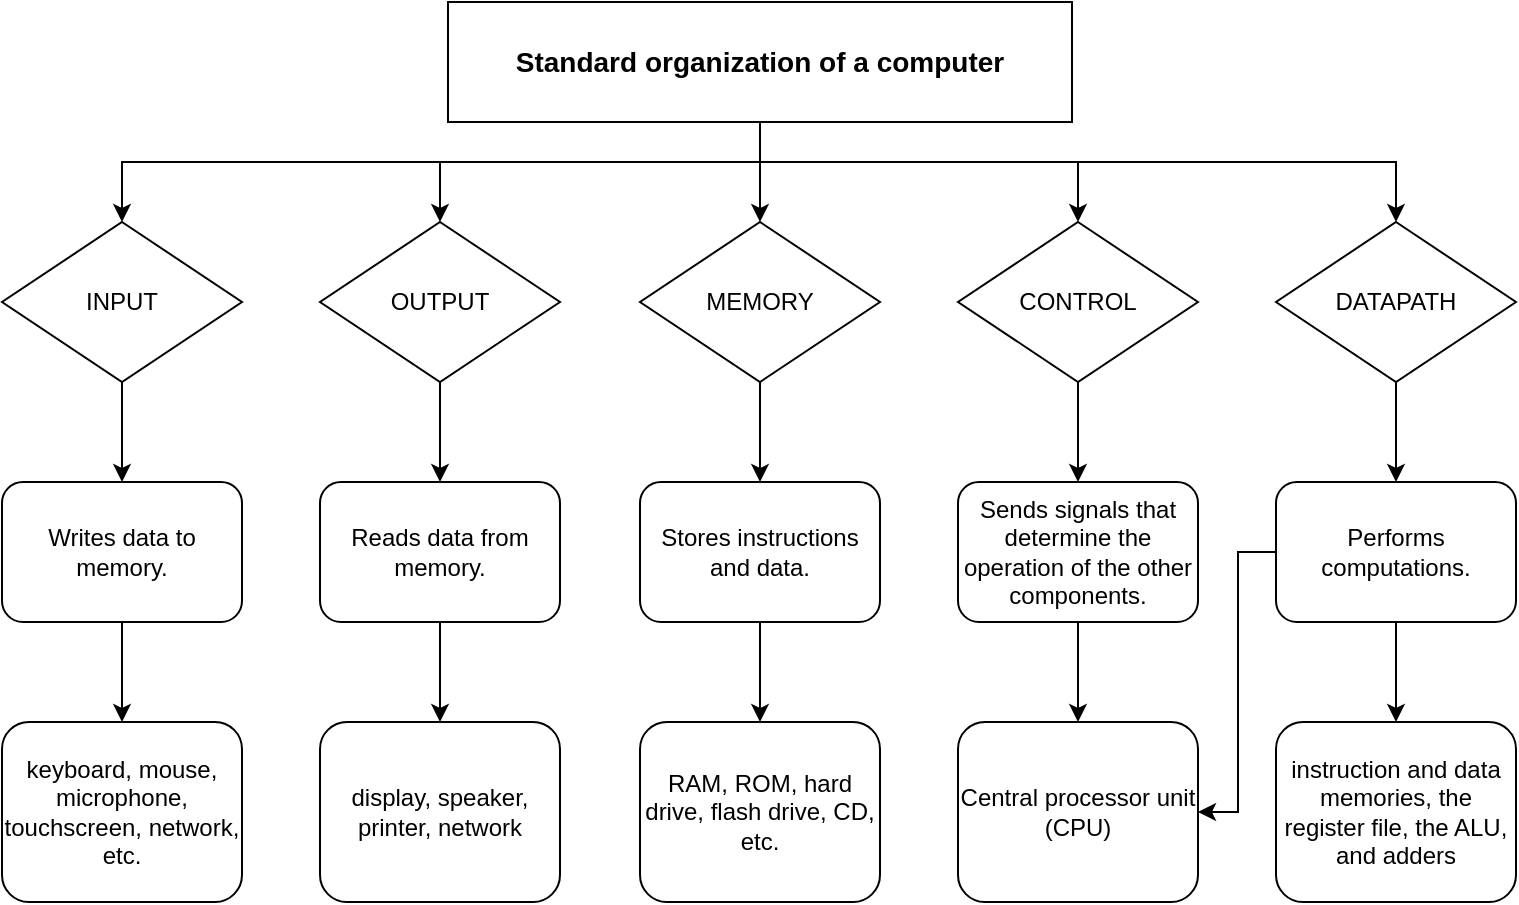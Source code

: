 <mxfile version="15.3.1" type="github">
  <diagram id="C5RBs43oDa-KdzZeNtuy" name="Page-1">
    <mxGraphModel dx="677" dy="363" grid="1" gridSize="10" guides="1" tooltips="1" connect="1" arrows="1" fold="1" page="1" pageScale="1" pageWidth="850" pageHeight="1100" math="0" shadow="0">
      <root>
        <mxCell id="WIyWlLk6GJQsqaUBKTNV-0" />
        <mxCell id="WIyWlLk6GJQsqaUBKTNV-1" parent="WIyWlLk6GJQsqaUBKTNV-0" />
        <mxCell id="hCm99WgUAfopnlmtq_tb-23" style="edgeStyle=orthogonalEdgeStyle;rounded=0;orthogonalLoop=1;jettySize=auto;html=1;exitX=0.5;exitY=1;exitDx=0;exitDy=0;entryX=0.5;entryY=0;entryDx=0;entryDy=0;" parent="WIyWlLk6GJQsqaUBKTNV-1" source="hCm99WgUAfopnlmtq_tb-16" target="WIyWlLk6GJQsqaUBKTNV-3" edge="1">
          <mxGeometry relative="1" as="geometry" />
        </mxCell>
        <mxCell id="hCm99WgUAfopnlmtq_tb-16" value="INPUT" style="rhombus;whiteSpace=wrap;html=1;" parent="WIyWlLk6GJQsqaUBKTNV-1" vertex="1">
          <mxGeometry x="35" y="160" width="120" height="80" as="geometry" />
        </mxCell>
        <mxCell id="hCm99WgUAfopnlmtq_tb-25" style="edgeStyle=orthogonalEdgeStyle;rounded=0;orthogonalLoop=1;jettySize=auto;html=1;exitX=0.5;exitY=1;exitDx=0;exitDy=0;entryX=0.5;entryY=0;entryDx=0;entryDy=0;" parent="WIyWlLk6GJQsqaUBKTNV-1" source="hCm99WgUAfopnlmtq_tb-17" target="hCm99WgUAfopnlmtq_tb-1" edge="1">
          <mxGeometry relative="1" as="geometry" />
        </mxCell>
        <mxCell id="hCm99WgUAfopnlmtq_tb-17" value="MEMORY" style="rhombus;whiteSpace=wrap;html=1;" parent="WIyWlLk6GJQsqaUBKTNV-1" vertex="1">
          <mxGeometry x="354" y="160" width="120" height="80" as="geometry" />
        </mxCell>
        <mxCell id="hCm99WgUAfopnlmtq_tb-26" style="edgeStyle=orthogonalEdgeStyle;rounded=0;orthogonalLoop=1;jettySize=auto;html=1;exitX=0.5;exitY=1;exitDx=0;exitDy=0;entryX=0.5;entryY=0;entryDx=0;entryDy=0;" parent="WIyWlLk6GJQsqaUBKTNV-1" source="hCm99WgUAfopnlmtq_tb-18" target="hCm99WgUAfopnlmtq_tb-2" edge="1">
          <mxGeometry relative="1" as="geometry" />
        </mxCell>
        <mxCell id="hCm99WgUAfopnlmtq_tb-18" value="CONTROL" style="rhombus;whiteSpace=wrap;html=1;" parent="WIyWlLk6GJQsqaUBKTNV-1" vertex="1">
          <mxGeometry x="513" y="160" width="120" height="80" as="geometry" />
        </mxCell>
        <mxCell id="hCm99WgUAfopnlmtq_tb-27" style="edgeStyle=orthogonalEdgeStyle;rounded=0;orthogonalLoop=1;jettySize=auto;html=1;exitX=0.5;exitY=1;exitDx=0;exitDy=0;entryX=0.5;entryY=0;entryDx=0;entryDy=0;" parent="WIyWlLk6GJQsqaUBKTNV-1" source="hCm99WgUAfopnlmtq_tb-19" target="hCm99WgUAfopnlmtq_tb-3" edge="1">
          <mxGeometry relative="1" as="geometry" />
        </mxCell>
        <mxCell id="hCm99WgUAfopnlmtq_tb-19" value="DATAPATH" style="rhombus;whiteSpace=wrap;html=1;" parent="WIyWlLk6GJQsqaUBKTNV-1" vertex="1">
          <mxGeometry x="672" y="160" width="120" height="80" as="geometry" />
        </mxCell>
        <mxCell id="hCm99WgUAfopnlmtq_tb-24" style="edgeStyle=orthogonalEdgeStyle;rounded=0;orthogonalLoop=1;jettySize=auto;html=1;exitX=0.5;exitY=1;exitDx=0;exitDy=0;entryX=0.5;entryY=0;entryDx=0;entryDy=0;" parent="WIyWlLk6GJQsqaUBKTNV-1" source="hCm99WgUAfopnlmtq_tb-20" target="hCm99WgUAfopnlmtq_tb-0" edge="1">
          <mxGeometry relative="1" as="geometry" />
        </mxCell>
        <mxCell id="hCm99WgUAfopnlmtq_tb-20" value="OUTPUT" style="rhombus;whiteSpace=wrap;html=1;" parent="WIyWlLk6GJQsqaUBKTNV-1" vertex="1">
          <mxGeometry x="194" y="160" width="120" height="80" as="geometry" />
        </mxCell>
        <mxCell id="v6gNGYDxngTUs0lpZXJV-9" style="edgeStyle=orthogonalEdgeStyle;rounded=0;orthogonalLoop=1;jettySize=auto;html=1;entryX=0.5;entryY=0;entryDx=0;entryDy=0;" parent="WIyWlLk6GJQsqaUBKTNV-1" source="WIyWlLk6GJQsqaUBKTNV-3" target="hCm99WgUAfopnlmtq_tb-28" edge="1">
          <mxGeometry relative="1" as="geometry" />
        </mxCell>
        <mxCell id="WIyWlLk6GJQsqaUBKTNV-3" value="Writes data to memory." style="rounded=1;whiteSpace=wrap;html=1;fontSize=12;glass=0;strokeWidth=1;shadow=0;" parent="WIyWlLk6GJQsqaUBKTNV-1" vertex="1">
          <mxGeometry x="35" y="290" width="120" height="70" as="geometry" />
        </mxCell>
        <mxCell id="v6gNGYDxngTUs0lpZXJV-10" style="edgeStyle=orthogonalEdgeStyle;rounded=0;orthogonalLoop=1;jettySize=auto;html=1;entryX=0.5;entryY=0;entryDx=0;entryDy=0;" parent="WIyWlLk6GJQsqaUBKTNV-1" source="hCm99WgUAfopnlmtq_tb-0" target="hCm99WgUAfopnlmtq_tb-29" edge="1">
          <mxGeometry relative="1" as="geometry" />
        </mxCell>
        <mxCell id="hCm99WgUAfopnlmtq_tb-0" value="Reads data from memory." style="rounded=1;whiteSpace=wrap;html=1;fontSize=12;glass=0;strokeWidth=1;shadow=0;" parent="WIyWlLk6GJQsqaUBKTNV-1" vertex="1">
          <mxGeometry x="194" y="290" width="120" height="70" as="geometry" />
        </mxCell>
        <mxCell id="v6gNGYDxngTUs0lpZXJV-11" style="edgeStyle=orthogonalEdgeStyle;rounded=0;orthogonalLoop=1;jettySize=auto;html=1;entryX=0.5;entryY=0;entryDx=0;entryDy=0;" parent="WIyWlLk6GJQsqaUBKTNV-1" source="hCm99WgUAfopnlmtq_tb-1" target="hCm99WgUAfopnlmtq_tb-30" edge="1">
          <mxGeometry relative="1" as="geometry" />
        </mxCell>
        <mxCell id="hCm99WgUAfopnlmtq_tb-1" value="Stores instructions and data." style="rounded=1;whiteSpace=wrap;html=1;fontSize=12;glass=0;strokeWidth=1;shadow=0;" parent="WIyWlLk6GJQsqaUBKTNV-1" vertex="1">
          <mxGeometry x="354" y="290" width="120" height="70" as="geometry" />
        </mxCell>
        <mxCell id="v6gNGYDxngTUs0lpZXJV-12" style="edgeStyle=orthogonalEdgeStyle;rounded=0;orthogonalLoop=1;jettySize=auto;html=1;entryX=0.5;entryY=0;entryDx=0;entryDy=0;" parent="WIyWlLk6GJQsqaUBKTNV-1" source="hCm99WgUAfopnlmtq_tb-2" target="hCm99WgUAfopnlmtq_tb-31" edge="1">
          <mxGeometry relative="1" as="geometry" />
        </mxCell>
        <mxCell id="hCm99WgUAfopnlmtq_tb-2" value="Sends signals that determine the operation of the other components." style="rounded=1;whiteSpace=wrap;html=1;fontSize=12;glass=0;strokeWidth=1;shadow=0;" parent="WIyWlLk6GJQsqaUBKTNV-1" vertex="1">
          <mxGeometry x="513" y="290" width="120" height="70" as="geometry" />
        </mxCell>
        <mxCell id="v6gNGYDxngTUs0lpZXJV-13" style="edgeStyle=orthogonalEdgeStyle;rounded=0;orthogonalLoop=1;jettySize=auto;html=1;entryX=0.5;entryY=0;entryDx=0;entryDy=0;" parent="WIyWlLk6GJQsqaUBKTNV-1" source="hCm99WgUAfopnlmtq_tb-3" target="hCm99WgUAfopnlmtq_tb-32" edge="1">
          <mxGeometry relative="1" as="geometry" />
        </mxCell>
        <mxCell id="XzDPI92OINL9BNcMwDfH-0" style="edgeStyle=orthogonalEdgeStyle;rounded=0;orthogonalLoop=1;jettySize=auto;html=1;entryX=1;entryY=0.5;entryDx=0;entryDy=0;" parent="WIyWlLk6GJQsqaUBKTNV-1" source="hCm99WgUAfopnlmtq_tb-3" target="hCm99WgUAfopnlmtq_tb-31" edge="1">
          <mxGeometry relative="1" as="geometry">
            <Array as="points">
              <mxPoint x="653" y="325" />
              <mxPoint x="653" y="455" />
            </Array>
          </mxGeometry>
        </mxCell>
        <mxCell id="hCm99WgUAfopnlmtq_tb-3" value="Performs computations." style="rounded=1;whiteSpace=wrap;html=1;fontSize=12;glass=0;strokeWidth=1;shadow=0;" parent="WIyWlLk6GJQsqaUBKTNV-1" vertex="1">
          <mxGeometry x="672" y="290" width="120" height="70" as="geometry" />
        </mxCell>
        <mxCell id="hCm99WgUAfopnlmtq_tb-34" value="&lt;font style=&quot;font-size: 14px&quot;&gt;&lt;b&gt;Standard organization of a computer&lt;/b&gt;&lt;/font&gt;" style="rounded=0;whiteSpace=wrap;html=1;" parent="WIyWlLk6GJQsqaUBKTNV-1" vertex="1">
          <mxGeometry x="258" y="50" width="312" height="60" as="geometry" />
        </mxCell>
        <mxCell id="v6gNGYDxngTUs0lpZXJV-8" value="" style="group" parent="WIyWlLk6GJQsqaUBKTNV-1" vertex="1" connectable="0">
          <mxGeometry x="95" y="130" width="637" height="10" as="geometry" />
        </mxCell>
        <mxCell id="v6gNGYDxngTUs0lpZXJV-3" style="edgeStyle=orthogonalEdgeStyle;rounded=0;orthogonalLoop=1;jettySize=auto;html=1;entryX=0.5;entryY=0;entryDx=0;entryDy=0;exitX=0.5;exitY=1;exitDx=0;exitDy=0;" parent="v6gNGYDxngTUs0lpZXJV-8" source="hCm99WgUAfopnlmtq_tb-34" target="hCm99WgUAfopnlmtq_tb-16" edge="1">
          <mxGeometry relative="1" as="geometry">
            <Array as="points">
              <mxPoint x="319" />
              <mxPoint />
            </Array>
          </mxGeometry>
        </mxCell>
        <mxCell id="v6gNGYDxngTUs0lpZXJV-5" style="edgeStyle=orthogonalEdgeStyle;rounded=0;orthogonalLoop=1;jettySize=auto;html=1;entryX=0.5;entryY=0;entryDx=0;entryDy=0;" parent="v6gNGYDxngTUs0lpZXJV-8" source="hCm99WgUAfopnlmtq_tb-34" target="hCm99WgUAfopnlmtq_tb-17" edge="1">
          <mxGeometry relative="1" as="geometry">
            <Array as="points">
              <mxPoint x="319" y="-10" />
              <mxPoint x="319" y="-10" />
            </Array>
          </mxGeometry>
        </mxCell>
        <mxCell id="v6gNGYDxngTUs0lpZXJV-6" style="edgeStyle=orthogonalEdgeStyle;rounded=0;orthogonalLoop=1;jettySize=auto;html=1;entryX=0.5;entryY=0;entryDx=0;entryDy=0;" parent="v6gNGYDxngTUs0lpZXJV-8" source="hCm99WgUAfopnlmtq_tb-34" target="hCm99WgUAfopnlmtq_tb-18" edge="1">
          <mxGeometry relative="1" as="geometry">
            <Array as="points">
              <mxPoint x="319" />
              <mxPoint x="478" />
            </Array>
          </mxGeometry>
        </mxCell>
        <mxCell id="v6gNGYDxngTUs0lpZXJV-7" style="edgeStyle=orthogonalEdgeStyle;rounded=0;orthogonalLoop=1;jettySize=auto;html=1;exitX=0.5;exitY=1;exitDx=0;exitDy=0;" parent="v6gNGYDxngTUs0lpZXJV-8" source="hCm99WgUAfopnlmtq_tb-34" target="hCm99WgUAfopnlmtq_tb-19" edge="1">
          <mxGeometry relative="1" as="geometry">
            <Array as="points">
              <mxPoint x="319" />
              <mxPoint x="637" />
            </Array>
          </mxGeometry>
        </mxCell>
        <mxCell id="hCm99WgUAfopnlmtq_tb-32" value="instruction and data memories, the register file, the ALU, and adders" style="rounded=1;whiteSpace=wrap;html=1;" parent="WIyWlLk6GJQsqaUBKTNV-1" vertex="1">
          <mxGeometry x="672" y="410" width="120" height="90" as="geometry" />
        </mxCell>
        <mxCell id="hCm99WgUAfopnlmtq_tb-31" value="Central processor unit (CPU)" style="rounded=1;whiteSpace=wrap;html=1;" parent="WIyWlLk6GJQsqaUBKTNV-1" vertex="1">
          <mxGeometry x="513" y="410" width="120" height="90" as="geometry" />
        </mxCell>
        <mxCell id="hCm99WgUAfopnlmtq_tb-28" value="keyboard, mouse, microphone, touchscreen, network, etc." style="rounded=1;whiteSpace=wrap;html=1;" parent="WIyWlLk6GJQsqaUBKTNV-1" vertex="1">
          <mxGeometry x="35" y="410" width="120" height="90" as="geometry" />
        </mxCell>
        <mxCell id="hCm99WgUAfopnlmtq_tb-29" value="display, speaker, printer, network" style="rounded=1;whiteSpace=wrap;html=1;" parent="WIyWlLk6GJQsqaUBKTNV-1" vertex="1">
          <mxGeometry x="194" y="410" width="120" height="90" as="geometry" />
        </mxCell>
        <mxCell id="hCm99WgUAfopnlmtq_tb-30" value="RAM, ROM, hard drive, flash drive, CD, etc." style="rounded=1;whiteSpace=wrap;html=1;" parent="WIyWlLk6GJQsqaUBKTNV-1" vertex="1">
          <mxGeometry x="354" y="410" width="120" height="90" as="geometry" />
        </mxCell>
        <mxCell id="v6gNGYDxngTUs0lpZXJV-4" style="edgeStyle=orthogonalEdgeStyle;rounded=0;orthogonalLoop=1;jettySize=auto;html=1;" parent="WIyWlLk6GJQsqaUBKTNV-1" source="hCm99WgUAfopnlmtq_tb-34" edge="1">
          <mxGeometry relative="1" as="geometry">
            <mxPoint x="254" y="160" as="targetPoint" />
            <Array as="points">
              <mxPoint x="414" y="130" />
              <mxPoint x="254" y="130" />
            </Array>
          </mxGeometry>
        </mxCell>
      </root>
    </mxGraphModel>
  </diagram>
</mxfile>
